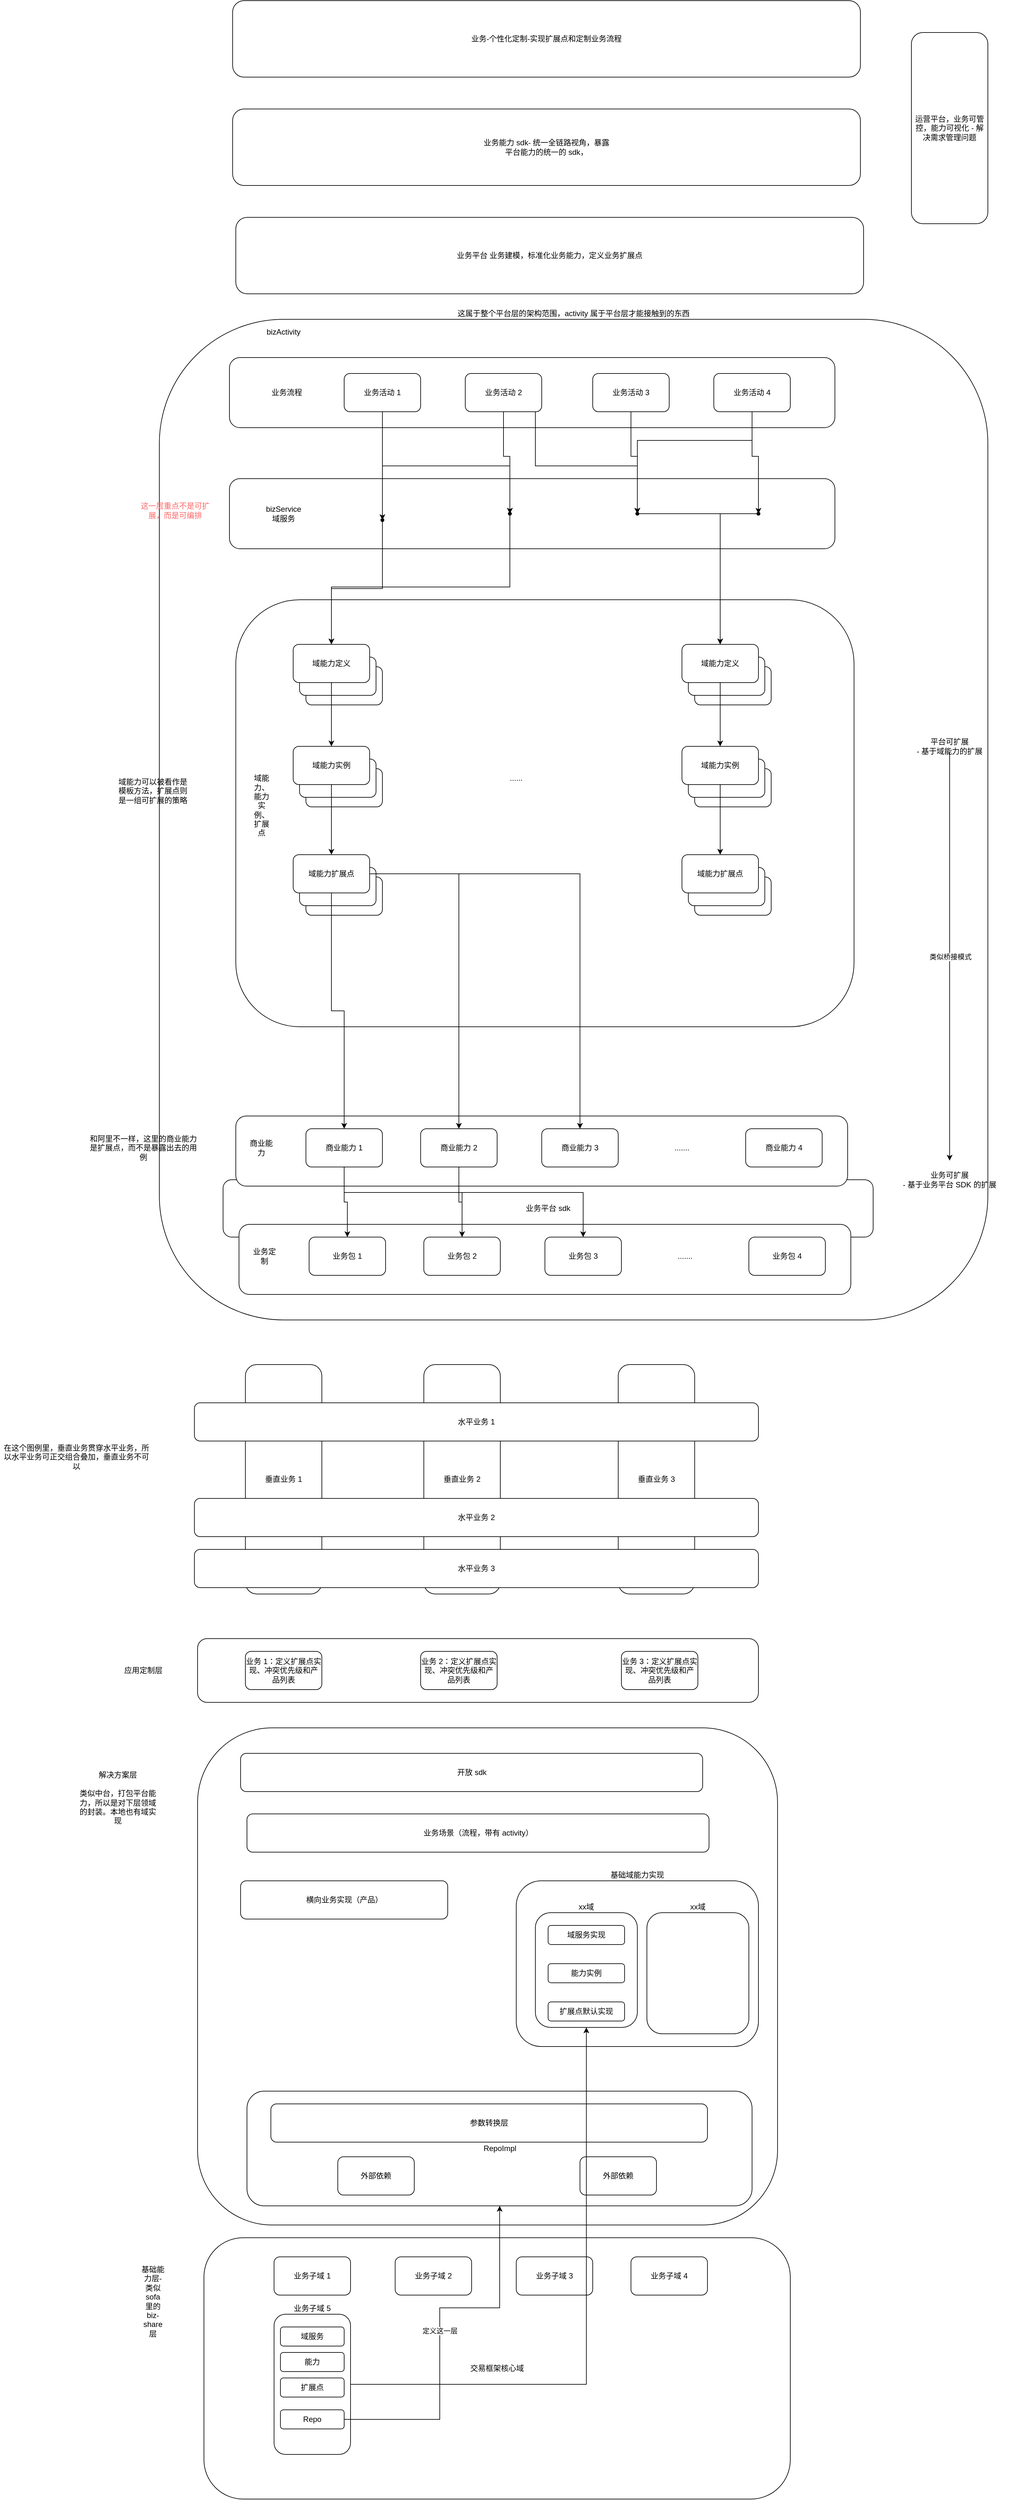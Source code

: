 <mxfile version="14.6.13" type="device"><diagram id="iOoYE9FvszOWMsHQ85ZO" name="第 1 页"><mxGraphModel dx="1773" dy="1811" grid="1" gridSize="10" guides="1" tooltips="1" connect="1" arrows="1" fold="1" page="1" pageScale="1" pageWidth="827" pageHeight="1169" math="0" shadow="0"><root><mxCell id="0"/><mxCell id="1" parent="0"/><mxCell id="0L-fKzSfylcfUSo5l3PR-1" value="这属于整个平台层的架构范围，activity 属于平台层才能接触到的东西" style="rounded=1;whiteSpace=wrap;html=1;labelPosition=center;verticalLabelPosition=top;align=center;verticalAlign=bottom;" vertex="1" parent="1"><mxGeometry x="40" y="40" width="1300" height="1570" as="geometry"/></mxCell><mxCell id="IghsfkEFYW7rdTRSDfG4-76" value="业务平台 sdk" style="rounded=1;whiteSpace=wrap;html=1;" parent="1" vertex="1"><mxGeometry x="140" y="1390" width="1020" height="90" as="geometry"/></mxCell><mxCell id="zpr2UBj27IxwWdiUY0uQ-1" value="" style="rounded=1;whiteSpace=wrap;html=1;" parent="1" vertex="1"><mxGeometry x="150" y="100" width="950" height="110" as="geometry"/></mxCell><mxCell id="zpr2UBj27IxwWdiUY0uQ-2" value="业务活动 1" style="rounded=1;whiteSpace=wrap;html=1;" parent="1" vertex="1"><mxGeometry x="330" y="125" width="120" height="60" as="geometry"/></mxCell><mxCell id="zpr2UBj27IxwWdiUY0uQ-3" value="业务活动 4" style="rounded=1;whiteSpace=wrap;html=1;" parent="1" vertex="1"><mxGeometry x="910" y="125" width="120" height="60" as="geometry"/></mxCell><mxCell id="zpr2UBj27IxwWdiUY0uQ-4" value="业务活动 3" style="rounded=1;whiteSpace=wrap;html=1;" parent="1" vertex="1"><mxGeometry x="720" y="125" width="120" height="60" as="geometry"/></mxCell><mxCell id="zpr2UBj27IxwWdiUY0uQ-5" value="业务活动 2" style="rounded=1;whiteSpace=wrap;html=1;" parent="1" vertex="1"><mxGeometry x="520" y="125" width="120" height="60" as="geometry"/></mxCell><mxCell id="zpr2UBj27IxwWdiUY0uQ-6" value="业务流程" style="text;html=1;strokeColor=none;fillColor=none;align=center;verticalAlign=middle;whiteSpace=wrap;rounded=0;" parent="1" vertex="1"><mxGeometry x="180" y="145" width="120" height="20" as="geometry"/></mxCell><mxCell id="zpr2UBj27IxwWdiUY0uQ-7" value="bizActivity" style="text;html=1;strokeColor=none;fillColor=none;align=center;verticalAlign=middle;whiteSpace=wrap;rounded=0;" parent="1" vertex="1"><mxGeometry x="200" y="50" width="70" height="20" as="geometry"/></mxCell><mxCell id="IghsfkEFYW7rdTRSDfG4-1" value="" style="rounded=1;whiteSpace=wrap;html=1;" parent="1" vertex="1"><mxGeometry x="160" y="480" width="970" height="670" as="geometry"/></mxCell><mxCell id="IghsfkEFYW7rdTRSDfG4-2" value="" style="rounded=1;whiteSpace=wrap;html=1;" parent="1" vertex="1"><mxGeometry x="150" y="290" width="950" height="110" as="geometry"/></mxCell><mxCell id="IghsfkEFYW7rdTRSDfG4-3" value="bizService 域服务" style="text;html=1;strokeColor=none;fillColor=none;align=center;verticalAlign=middle;whiteSpace=wrap;rounded=0;" parent="1" vertex="1"><mxGeometry x="215" y="335" width="40" height="20" as="geometry"/></mxCell><mxCell id="IghsfkEFYW7rdTRSDfG4-57" style="edgeStyle=orthogonalEdgeStyle;rounded=0;orthogonalLoop=1;jettySize=auto;html=1;" parent="1" source="IghsfkEFYW7rdTRSDfG4-4" target="IghsfkEFYW7rdTRSDfG4-18" edge="1"><mxGeometry relative="1" as="geometry"/></mxCell><mxCell id="IghsfkEFYW7rdTRSDfG4-4" value="" style="shape=waypoint;sketch=0;size=6;pointerEvents=1;points=[];fillColor=none;resizable=0;rotatable=0;perimeter=centerPerimeter;snapToPoint=1;" parent="1" vertex="1"><mxGeometry x="370" y="335" width="40" height="40" as="geometry"/></mxCell><mxCell id="IghsfkEFYW7rdTRSDfG4-58" style="edgeStyle=orthogonalEdgeStyle;rounded=0;orthogonalLoop=1;jettySize=auto;html=1;entryX=0.5;entryY=0;entryDx=0;entryDy=0;" parent="1" source="IghsfkEFYW7rdTRSDfG4-5" target="IghsfkEFYW7rdTRSDfG4-18" edge="1"><mxGeometry relative="1" as="geometry"><Array as="points"><mxPoint x="590" y="460"/><mxPoint x="310" y="460"/></Array></mxGeometry></mxCell><mxCell id="IghsfkEFYW7rdTRSDfG4-5" value="" style="shape=waypoint;sketch=0;size=6;pointerEvents=1;points=[];fillColor=none;resizable=0;rotatable=0;perimeter=centerPerimeter;snapToPoint=1;" parent="1" vertex="1"><mxGeometry x="570" y="325" width="40" height="40" as="geometry"/></mxCell><mxCell id="IghsfkEFYW7rdTRSDfG4-59" style="edgeStyle=orthogonalEdgeStyle;rounded=0;orthogonalLoop=1;jettySize=auto;html=1;" parent="1" source="IghsfkEFYW7rdTRSDfG4-6" target="IghsfkEFYW7rdTRSDfG4-39" edge="1"><mxGeometry relative="1" as="geometry"/></mxCell><mxCell id="IghsfkEFYW7rdTRSDfG4-6" value="" style="shape=waypoint;sketch=0;size=6;pointerEvents=1;points=[];fillColor=none;resizable=0;rotatable=0;perimeter=centerPerimeter;snapToPoint=1;" parent="1" vertex="1"><mxGeometry x="770" y="325" width="40" height="40" as="geometry"/></mxCell><mxCell id="IghsfkEFYW7rdTRSDfG4-60" style="edgeStyle=orthogonalEdgeStyle;rounded=0;orthogonalLoop=1;jettySize=auto;html=1;" parent="1" source="IghsfkEFYW7rdTRSDfG4-7" target="IghsfkEFYW7rdTRSDfG4-39" edge="1"><mxGeometry relative="1" as="geometry"><Array as="points"><mxPoint x="920" y="345"/></Array></mxGeometry></mxCell><mxCell id="IghsfkEFYW7rdTRSDfG4-7" value="" style="shape=waypoint;sketch=0;size=6;pointerEvents=1;points=[];fillColor=none;resizable=0;rotatable=0;perimeter=centerPerimeter;snapToPoint=1;" parent="1" vertex="1"><mxGeometry x="960" y="325" width="40" height="40" as="geometry"/></mxCell><mxCell id="IghsfkEFYW7rdTRSDfG4-10" style="edgeStyle=orthogonalEdgeStyle;rounded=0;orthogonalLoop=1;jettySize=auto;html=1;" parent="1" source="zpr2UBj27IxwWdiUY0uQ-5" target="IghsfkEFYW7rdTRSDfG4-5" edge="1"><mxGeometry relative="1" as="geometry"/></mxCell><mxCell id="IghsfkEFYW7rdTRSDfG4-9" style="edgeStyle=orthogonalEdgeStyle;rounded=0;orthogonalLoop=1;jettySize=auto;html=1;entryX=0.45;entryY=0.35;entryDx=0;entryDy=0;entryPerimeter=0;" parent="1" source="zpr2UBj27IxwWdiUY0uQ-2" target="IghsfkEFYW7rdTRSDfG4-5" edge="1"><mxGeometry relative="1" as="geometry"><Array as="points"><mxPoint x="390" y="270"/><mxPoint x="590" y="270"/></Array></mxGeometry></mxCell><mxCell id="IghsfkEFYW7rdTRSDfG4-8" style="edgeStyle=orthogonalEdgeStyle;rounded=0;orthogonalLoop=1;jettySize=auto;html=1;entryX=0.525;entryY=0.375;entryDx=0;entryDy=0;entryPerimeter=0;" parent="1" source="zpr2UBj27IxwWdiUY0uQ-2" target="IghsfkEFYW7rdTRSDfG4-4" edge="1"><mxGeometry relative="1" as="geometry"/></mxCell><mxCell id="IghsfkEFYW7rdTRSDfG4-12" style="edgeStyle=orthogonalEdgeStyle;rounded=0;orthogonalLoop=1;jettySize=auto;html=1;entryX=0.6;entryY=0.475;entryDx=0;entryDy=0;entryPerimeter=0;" parent="1" source="zpr2UBj27IxwWdiUY0uQ-4" target="IghsfkEFYW7rdTRSDfG4-6" edge="1"><mxGeometry relative="1" as="geometry"/></mxCell><mxCell id="IghsfkEFYW7rdTRSDfG4-13" style="edgeStyle=orthogonalEdgeStyle;rounded=0;orthogonalLoop=1;jettySize=auto;html=1;" parent="1" source="zpr2UBj27IxwWdiUY0uQ-3" target="IghsfkEFYW7rdTRSDfG4-6" edge="1"><mxGeometry relative="1" as="geometry"><Array as="points"><mxPoint x="970" y="230"/><mxPoint x="790" y="230"/></Array></mxGeometry></mxCell><mxCell id="IghsfkEFYW7rdTRSDfG4-15" style="edgeStyle=orthogonalEdgeStyle;rounded=0;orthogonalLoop=1;jettySize=auto;html=1;entryX=0.575;entryY=0.35;entryDx=0;entryDy=0;entryPerimeter=0;" parent="1" source="zpr2UBj27IxwWdiUY0uQ-3" target="IghsfkEFYW7rdTRSDfG4-7" edge="1"><mxGeometry relative="1" as="geometry"/></mxCell><mxCell id="IghsfkEFYW7rdTRSDfG4-11" style="edgeStyle=orthogonalEdgeStyle;rounded=0;orthogonalLoop=1;jettySize=auto;html=1;entryX=0.5;entryY=0.625;entryDx=0;entryDy=0;entryPerimeter=0;" parent="1" source="zpr2UBj27IxwWdiUY0uQ-5" target="IghsfkEFYW7rdTRSDfG4-6" edge="1"><mxGeometry relative="1" as="geometry"><Array as="points"><mxPoint x="630" y="270"/><mxPoint x="790" y="270"/></Array></mxGeometry></mxCell><mxCell id="IghsfkEFYW7rdTRSDfG4-16" value="" style="rounded=1;whiteSpace=wrap;html=1;" parent="1" vertex="1"><mxGeometry x="270" y="585" width="120" height="60" as="geometry"/></mxCell><mxCell id="IghsfkEFYW7rdTRSDfG4-17" value="" style="rounded=1;whiteSpace=wrap;html=1;" parent="1" vertex="1"><mxGeometry x="260" y="570" width="120" height="60" as="geometry"/></mxCell><mxCell id="IghsfkEFYW7rdTRSDfG4-34" style="edgeStyle=orthogonalEdgeStyle;rounded=0;orthogonalLoop=1;jettySize=auto;html=1;" parent="1" source="IghsfkEFYW7rdTRSDfG4-18" target="IghsfkEFYW7rdTRSDfG4-21" edge="1"><mxGeometry relative="1" as="geometry"/></mxCell><mxCell id="IghsfkEFYW7rdTRSDfG4-18" value="域能力定义" style="rounded=1;whiteSpace=wrap;html=1;" parent="1" vertex="1"><mxGeometry x="250" y="550" width="120" height="60" as="geometry"/></mxCell><mxCell id="IghsfkEFYW7rdTRSDfG4-19" value="" style="rounded=1;whiteSpace=wrap;html=1;" parent="1" vertex="1"><mxGeometry x="270" y="745" width="120" height="60" as="geometry"/></mxCell><mxCell id="IghsfkEFYW7rdTRSDfG4-20" value="" style="rounded=1;whiteSpace=wrap;html=1;" parent="1" vertex="1"><mxGeometry x="260" y="730" width="120" height="60" as="geometry"/></mxCell><mxCell id="IghsfkEFYW7rdTRSDfG4-35" style="edgeStyle=orthogonalEdgeStyle;rounded=0;orthogonalLoop=1;jettySize=auto;html=1;" parent="1" source="IghsfkEFYW7rdTRSDfG4-21" target="IghsfkEFYW7rdTRSDfG4-24" edge="1"><mxGeometry relative="1" as="geometry"/></mxCell><mxCell id="IghsfkEFYW7rdTRSDfG4-21" value="域能力实例" style="rounded=1;whiteSpace=wrap;html=1;" parent="1" vertex="1"><mxGeometry x="250" y="710" width="120" height="60" as="geometry"/></mxCell><mxCell id="IghsfkEFYW7rdTRSDfG4-22" value="" style="rounded=1;whiteSpace=wrap;html=1;" parent="1" vertex="1"><mxGeometry x="270" y="915" width="120" height="60" as="geometry"/></mxCell><mxCell id="IghsfkEFYW7rdTRSDfG4-23" value="" style="rounded=1;whiteSpace=wrap;html=1;" parent="1" vertex="1"><mxGeometry x="260" y="900" width="120" height="60" as="geometry"/></mxCell><mxCell id="IghsfkEFYW7rdTRSDfG4-24" value="域能力扩展点" style="rounded=1;whiteSpace=wrap;html=1;" parent="1" vertex="1"><mxGeometry x="250" y="880" width="120" height="60" as="geometry"/></mxCell><mxCell id="IghsfkEFYW7rdTRSDfG4-36" value="" style="rounded=1;whiteSpace=wrap;html=1;" parent="1" vertex="1"><mxGeometry x="880" y="585" width="120" height="60" as="geometry"/></mxCell><mxCell id="IghsfkEFYW7rdTRSDfG4-37" value="" style="rounded=1;whiteSpace=wrap;html=1;" parent="1" vertex="1"><mxGeometry x="870" y="570" width="120" height="60" as="geometry"/></mxCell><mxCell id="IghsfkEFYW7rdTRSDfG4-38" style="edgeStyle=orthogonalEdgeStyle;rounded=0;orthogonalLoop=1;jettySize=auto;html=1;" parent="1" source="IghsfkEFYW7rdTRSDfG4-39" target="IghsfkEFYW7rdTRSDfG4-43" edge="1"><mxGeometry relative="1" as="geometry"/></mxCell><mxCell id="IghsfkEFYW7rdTRSDfG4-39" value="域能力定义" style="rounded=1;whiteSpace=wrap;html=1;" parent="1" vertex="1"><mxGeometry x="860" y="550" width="120" height="60" as="geometry"/></mxCell><mxCell id="IghsfkEFYW7rdTRSDfG4-40" value="" style="rounded=1;whiteSpace=wrap;html=1;" parent="1" vertex="1"><mxGeometry x="880" y="745" width="120" height="60" as="geometry"/></mxCell><mxCell id="IghsfkEFYW7rdTRSDfG4-41" value="" style="rounded=1;whiteSpace=wrap;html=1;" parent="1" vertex="1"><mxGeometry x="870" y="730" width="120" height="60" as="geometry"/></mxCell><mxCell id="IghsfkEFYW7rdTRSDfG4-42" style="edgeStyle=orthogonalEdgeStyle;rounded=0;orthogonalLoop=1;jettySize=auto;html=1;" parent="1" source="IghsfkEFYW7rdTRSDfG4-43" target="IghsfkEFYW7rdTRSDfG4-46" edge="1"><mxGeometry relative="1" as="geometry"/></mxCell><mxCell id="IghsfkEFYW7rdTRSDfG4-43" value="域能力实例" style="rounded=1;whiteSpace=wrap;html=1;" parent="1" vertex="1"><mxGeometry x="860" y="710" width="120" height="60" as="geometry"/></mxCell><mxCell id="IghsfkEFYW7rdTRSDfG4-44" value="" style="rounded=1;whiteSpace=wrap;html=1;" parent="1" vertex="1"><mxGeometry x="880" y="915" width="120" height="60" as="geometry"/></mxCell><mxCell id="IghsfkEFYW7rdTRSDfG4-45" value="" style="rounded=1;whiteSpace=wrap;html=1;" parent="1" vertex="1"><mxGeometry x="870" y="900" width="120" height="60" as="geometry"/></mxCell><mxCell id="IghsfkEFYW7rdTRSDfG4-46" value="域能力扩展点" style="rounded=1;whiteSpace=wrap;html=1;" parent="1" vertex="1"><mxGeometry x="860" y="880" width="120" height="60" as="geometry"/></mxCell><mxCell id="IghsfkEFYW7rdTRSDfG4-78" value="类似桥接模式" style="edgeStyle=orthogonalEdgeStyle;rounded=0;orthogonalLoop=1;jettySize=auto;html=1;" parent="1" source="IghsfkEFYW7rdTRSDfG4-47" edge="1"><mxGeometry relative="1" as="geometry"><mxPoint x="1280" y="1360" as="targetPoint"/></mxGeometry></mxCell><mxCell id="IghsfkEFYW7rdTRSDfG4-47" value="平台可扩展&lt;br&gt;- 基于域能力的扩展" style="text;html=1;strokeColor=none;fillColor=none;align=center;verticalAlign=middle;whiteSpace=wrap;rounded=0;" parent="1" vertex="1"><mxGeometry x="1180" y="700" width="200" height="20" as="geometry"/></mxCell><mxCell id="IghsfkEFYW7rdTRSDfG4-48" value="......" style="text;html=1;strokeColor=none;fillColor=none;align=center;verticalAlign=middle;whiteSpace=wrap;rounded=0;" parent="1" vertex="1"><mxGeometry x="580" y="750" width="40" height="20" as="geometry"/></mxCell><mxCell id="IghsfkEFYW7rdTRSDfG4-49" value="" style="rounded=1;whiteSpace=wrap;html=1;" parent="1" vertex="1"><mxGeometry x="160" y="1290" width="960" height="110" as="geometry"/></mxCell><mxCell id="IghsfkEFYW7rdTRSDfG4-50" value="商业能力" style="text;html=1;strokeColor=none;fillColor=none;align=center;verticalAlign=middle;whiteSpace=wrap;rounded=0;" parent="1" vertex="1"><mxGeometry x="180" y="1330" width="40" height="20" as="geometry"/></mxCell><mxCell id="IghsfkEFYW7rdTRSDfG4-51" value="商业能力 1" style="rounded=1;whiteSpace=wrap;html=1;" parent="1" vertex="1"><mxGeometry x="270" y="1310" width="120" height="60" as="geometry"/></mxCell><mxCell id="IghsfkEFYW7rdTRSDfG4-73" style="edgeStyle=orthogonalEdgeStyle;rounded=0;orthogonalLoop=1;jettySize=auto;html=1;" parent="1" source="IghsfkEFYW7rdTRSDfG4-52" target="IghsfkEFYW7rdTRSDfG4-67" edge="1"><mxGeometry relative="1" as="geometry"/></mxCell><mxCell id="IghsfkEFYW7rdTRSDfG4-52" value="商业能力 2" style="rounded=1;whiteSpace=wrap;html=1;" parent="1" vertex="1"><mxGeometry x="450" y="1310" width="120" height="60" as="geometry"/></mxCell><mxCell id="IghsfkEFYW7rdTRSDfG4-53" value="商业能力 3" style="rounded=1;whiteSpace=wrap;html=1;" parent="1" vertex="1"><mxGeometry x="640" y="1310" width="120" height="60" as="geometry"/></mxCell><mxCell id="IghsfkEFYW7rdTRSDfG4-54" value="商业能力 4" style="rounded=1;whiteSpace=wrap;html=1;" parent="1" vertex="1"><mxGeometry x="960" y="1310" width="120" height="60" as="geometry"/></mxCell><mxCell id="IghsfkEFYW7rdTRSDfG4-55" value="......." style="text;html=1;strokeColor=none;fillColor=none;align=center;verticalAlign=middle;whiteSpace=wrap;rounded=0;" parent="1" vertex="1"><mxGeometry x="840" y="1330" width="40" height="20" as="geometry"/></mxCell><mxCell id="IghsfkEFYW7rdTRSDfG4-56" value="域能力、能力实例、扩展点" style="text;html=1;strokeColor=none;fillColor=none;align=center;verticalAlign=middle;whiteSpace=wrap;rounded=0;" parent="1" vertex="1"><mxGeometry x="197.5" y="600" width="5" height="405" as="geometry"/></mxCell><mxCell id="IghsfkEFYW7rdTRSDfG4-64" value="" style="rounded=1;whiteSpace=wrap;html=1;" parent="1" vertex="1"><mxGeometry x="165" y="1460" width="960" height="110" as="geometry"/></mxCell><mxCell id="IghsfkEFYW7rdTRSDfG4-65" value="业务定制" style="text;html=1;strokeColor=none;fillColor=none;align=center;verticalAlign=middle;whiteSpace=wrap;rounded=0;" parent="1" vertex="1"><mxGeometry x="185" y="1500" width="40" height="20" as="geometry"/></mxCell><mxCell id="IghsfkEFYW7rdTRSDfG4-66" value="业务包 1" style="rounded=1;whiteSpace=wrap;html=1;" parent="1" vertex="1"><mxGeometry x="275" y="1480" width="120" height="60" as="geometry"/></mxCell><mxCell id="IghsfkEFYW7rdTRSDfG4-67" value="业务包 2" style="rounded=1;whiteSpace=wrap;html=1;" parent="1" vertex="1"><mxGeometry x="455" y="1480" width="120" height="60" as="geometry"/></mxCell><mxCell id="IghsfkEFYW7rdTRSDfG4-68" value="业务包 3" style="rounded=1;whiteSpace=wrap;html=1;" parent="1" vertex="1"><mxGeometry x="645" y="1480" width="120" height="60" as="geometry"/></mxCell><mxCell id="IghsfkEFYW7rdTRSDfG4-69" value="业务包 4" style="rounded=1;whiteSpace=wrap;html=1;" parent="1" vertex="1"><mxGeometry x="965" y="1480" width="120" height="60" as="geometry"/></mxCell><mxCell id="IghsfkEFYW7rdTRSDfG4-70" value="......." style="text;html=1;strokeColor=none;fillColor=none;align=center;verticalAlign=middle;whiteSpace=wrap;rounded=0;" parent="1" vertex="1"><mxGeometry x="845" y="1500" width="40" height="20" as="geometry"/></mxCell><mxCell id="IghsfkEFYW7rdTRSDfG4-77" value="业务可扩展&lt;br&gt;- 基于业务平台 SDK 的扩展" style="text;html=1;strokeColor=none;fillColor=none;align=center;verticalAlign=middle;whiteSpace=wrap;rounded=0;" parent="1" vertex="1"><mxGeometry x="1180" y="1380" width="200" height="20" as="geometry"/></mxCell><mxCell id="IghsfkEFYW7rdTRSDfG4-72" style="edgeStyle=orthogonalEdgeStyle;rounded=0;orthogonalLoop=1;jettySize=auto;html=1;" parent="1" source="IghsfkEFYW7rdTRSDfG4-51" target="IghsfkEFYW7rdTRSDfG4-67" edge="1"><mxGeometry relative="1" as="geometry"><Array as="points"><mxPoint x="330" y="1410"/><mxPoint x="515" y="1410"/></Array></mxGeometry></mxCell><mxCell id="IghsfkEFYW7rdTRSDfG4-71" style="edgeStyle=orthogonalEdgeStyle;rounded=0;orthogonalLoop=1;jettySize=auto;html=1;" parent="1" source="IghsfkEFYW7rdTRSDfG4-51" target="IghsfkEFYW7rdTRSDfG4-66" edge="1"><mxGeometry relative="1" as="geometry"/></mxCell><mxCell id="IghsfkEFYW7rdTRSDfG4-74" style="edgeStyle=orthogonalEdgeStyle;rounded=0;orthogonalLoop=1;jettySize=auto;html=1;" parent="1" source="IghsfkEFYW7rdTRSDfG4-52" target="IghsfkEFYW7rdTRSDfG4-68" edge="1"><mxGeometry relative="1" as="geometry"><Array as="points"><mxPoint x="510" y="1410"/><mxPoint x="705" y="1410"/></Array></mxGeometry></mxCell><mxCell id="IghsfkEFYW7rdTRSDfG4-61" style="edgeStyle=orthogonalEdgeStyle;rounded=0;orthogonalLoop=1;jettySize=auto;html=1;" parent="1" source="IghsfkEFYW7rdTRSDfG4-24" target="IghsfkEFYW7rdTRSDfG4-51" edge="1"><mxGeometry relative="1" as="geometry"/></mxCell><mxCell id="IghsfkEFYW7rdTRSDfG4-62" style="edgeStyle=orthogonalEdgeStyle;rounded=0;orthogonalLoop=1;jettySize=auto;html=1;" parent="1" source="IghsfkEFYW7rdTRSDfG4-24" target="IghsfkEFYW7rdTRSDfG4-52" edge="1"><mxGeometry relative="1" as="geometry"/></mxCell><mxCell id="IghsfkEFYW7rdTRSDfG4-63" style="edgeStyle=orthogonalEdgeStyle;rounded=0;orthogonalLoop=1;jettySize=auto;html=1;" parent="1" source="IghsfkEFYW7rdTRSDfG4-24" target="IghsfkEFYW7rdTRSDfG4-53" edge="1"><mxGeometry relative="1" as="geometry"/></mxCell><mxCell id="IghsfkEFYW7rdTRSDfG4-79" value="业务-个性化定制-实现扩展点和定制业务流程" style="rounded=1;whiteSpace=wrap;html=1;" parent="1" vertex="1"><mxGeometry x="155" y="-460" width="985" height="120" as="geometry"/></mxCell><mxCell id="IghsfkEFYW7rdTRSDfG4-80" value="业务能力 sdk- 统一全链路视角，暴露&lt;br&gt;平台能力的统一的 sdk，" style="rounded=1;whiteSpace=wrap;html=1;" parent="1" vertex="1"><mxGeometry x="155" y="-290" width="985" height="120" as="geometry"/></mxCell><mxCell id="IghsfkEFYW7rdTRSDfG4-81" value="业务平台 业务建模，标准化业务能力，定义业务扩展点" style="rounded=1;whiteSpace=wrap;html=1;" parent="1" vertex="1"><mxGeometry x="160" y="-120" width="985" height="120" as="geometry"/></mxCell><mxCell id="IghsfkEFYW7rdTRSDfG4-82" value="运营平台，业务可管控，能力可视化 - 解决需求管理问题" style="rounded=1;whiteSpace=wrap;html=1;" parent="1" vertex="1"><mxGeometry x="1220" y="-410" width="120" height="300" as="geometry"/></mxCell><mxCell id="q5ML89DOl13p6pmYZc0X-1" value="垂直业务 1" style="rounded=1;whiteSpace=wrap;html=1;" parent="1" vertex="1"><mxGeometry x="175" y="1680" width="120" height="360" as="geometry"/></mxCell><mxCell id="q5ML89DOl13p6pmYZc0X-3" value="垂直业务 2" style="rounded=1;whiteSpace=wrap;html=1;" parent="1" vertex="1"><mxGeometry x="455" y="1680" width="120" height="360" as="geometry"/></mxCell><mxCell id="q5ML89DOl13p6pmYZc0X-4" value="垂直业务 3" style="rounded=1;whiteSpace=wrap;html=1;" parent="1" vertex="1"><mxGeometry x="760" y="1680" width="120" height="360" as="geometry"/></mxCell><mxCell id="q5ML89DOl13p6pmYZc0X-5" value="水平业务 1" style="rounded=1;whiteSpace=wrap;html=1;" parent="1" vertex="1"><mxGeometry x="95" y="1740" width="885" height="60" as="geometry"/></mxCell><mxCell id="q5ML89DOl13p6pmYZc0X-6" value="水平业务 2" style="rounded=1;whiteSpace=wrap;html=1;" parent="1" vertex="1"><mxGeometry x="95" y="1890" width="885" height="60" as="geometry"/></mxCell><mxCell id="q5ML89DOl13p6pmYZc0X-7" value="水平业务 3" style="rounded=1;whiteSpace=wrap;html=1;" parent="1" vertex="1"><mxGeometry x="95" y="1970" width="885" height="60" as="geometry"/></mxCell><mxCell id="q5ML89DOl13p6pmYZc0X-8" value="" style="rounded=1;whiteSpace=wrap;html=1;" parent="1" vertex="1"><mxGeometry x="100" y="2110" width="880" height="100" as="geometry"/></mxCell><mxCell id="q5ML89DOl13p6pmYZc0X-9" value="业务 1：定义扩展点实现、冲突优先级和产品列表" style="rounded=1;whiteSpace=wrap;html=1;" parent="1" vertex="1"><mxGeometry x="175" y="2130" width="120" height="60" as="geometry"/></mxCell><mxCell id="q5ML89DOl13p6pmYZc0X-12" value="应用定制层" style="text;html=1;strokeColor=none;fillColor=none;align=center;verticalAlign=middle;whiteSpace=wrap;rounded=0;" parent="1" vertex="1"><mxGeometry x="-20" y="2150" width="70" height="20" as="geometry"/></mxCell><mxCell id="q5ML89DOl13p6pmYZc0X-13" value="" style="rounded=1;whiteSpace=wrap;html=1;" parent="1" vertex="1"><mxGeometry x="100" y="2250" width="910" height="780" as="geometry"/></mxCell><mxCell id="q5ML89DOl13p6pmYZc0X-15" value="业务场景（流程，带有 activity）" style="rounded=1;whiteSpace=wrap;html=1;" parent="1" vertex="1"><mxGeometry x="177.5" y="2385" width="725" height="60" as="geometry"/></mxCell><mxCell id="q5ML89DOl13p6pmYZc0X-16" value="横向业务实现（产品）" style="rounded=1;whiteSpace=wrap;html=1;" parent="1" vertex="1"><mxGeometry x="167.5" y="2490" width="325" height="60" as="geometry"/></mxCell><mxCell id="q5ML89DOl13p6pmYZc0X-17" value="基础域能力实现" style="rounded=1;whiteSpace=wrap;html=1;labelPosition=center;verticalLabelPosition=top;align=center;verticalAlign=bottom;" parent="1" vertex="1"><mxGeometry x="600" y="2490" width="380" height="260" as="geometry"/></mxCell><mxCell id="q5ML89DOl13p6pmYZc0X-18" value="在这个图例里，垂直业务贯穿水平业务，所以水平业务可正交组合叠加，垂直业务不可以" style="text;html=1;strokeColor=none;fillColor=none;align=center;verticalAlign=middle;whiteSpace=wrap;rounded=0;" parent="1" vertex="1"><mxGeometry x="-210" y="1780" width="240" height="90" as="geometry"/></mxCell><mxCell id="q5ML89DOl13p6pmYZc0X-20" value="交易框架核心域" style="rounded=1;whiteSpace=wrap;html=1;" parent="1" vertex="1"><mxGeometry x="110" y="3050" width="920" height="410" as="geometry"/></mxCell><mxCell id="q5ML89DOl13p6pmYZc0X-21" value="解决方案层&lt;br&gt;&lt;br&gt;类似中台，打包平台能力，所以是对下层领域的封装。本地也有域实现" style="text;html=1;strokeColor=none;fillColor=none;align=center;verticalAlign=middle;whiteSpace=wrap;rounded=0;" parent="1" vertex="1"><mxGeometry x="-90" y="2350" width="130" height="20" as="geometry"/></mxCell><mxCell id="q5ML89DOl13p6pmYZc0X-22" value="业务子域 1" style="rounded=1;whiteSpace=wrap;html=1;" parent="1" vertex="1"><mxGeometry x="220" y="3080" width="120" height="60" as="geometry"/></mxCell><mxCell id="q5ML89DOl13p6pmYZc0X-23" value="业务子域 2" style="rounded=1;whiteSpace=wrap;html=1;" parent="1" vertex="1"><mxGeometry x="410" y="3080" width="120" height="60" as="geometry"/></mxCell><mxCell id="q5ML89DOl13p6pmYZc0X-24" value="业务子域 3" style="rounded=1;whiteSpace=wrap;html=1;" parent="1" vertex="1"><mxGeometry x="600" y="3080" width="120" height="60" as="geometry"/></mxCell><mxCell id="q5ML89DOl13p6pmYZc0X-25" value="业务子域 4" style="rounded=1;whiteSpace=wrap;html=1;" parent="1" vertex="1"><mxGeometry x="780" y="3080" width="120" height="60" as="geometry"/></mxCell><mxCell id="q5ML89DOl13p6pmYZc0X-26" value="业务子域 5" style="rounded=1;whiteSpace=wrap;html=1;labelPosition=center;verticalLabelPosition=top;align=center;verticalAlign=bottom;" parent="1" vertex="1"><mxGeometry x="220" y="3170" width="120" height="220" as="geometry"/></mxCell><mxCell id="q5ML89DOl13p6pmYZc0X-27" value="基础能力层-类似 sofa 里的 biz-share 层" style="text;html=1;strokeColor=none;fillColor=none;align=center;verticalAlign=middle;whiteSpace=wrap;rounded=0;" parent="1" vertex="1"><mxGeometry x="10" y="3140" width="40" height="20" as="geometry"/></mxCell><mxCell id="q5ML89DOl13p6pmYZc0X-28" value="&lt;font color=&quot;#ff6666&quot;&gt;这一层重点不是可扩展，而是可编排&lt;/font&gt;" style="text;html=1;strokeColor=none;fillColor=none;align=center;verticalAlign=middle;whiteSpace=wrap;rounded=0;" parent="1" vertex="1"><mxGeometry x="10" y="330" width="110" height="20" as="geometry"/></mxCell><mxCell id="q5ML89DOl13p6pmYZc0X-29" value="域能力可以被看作是模板方法，扩展点则是一组可扩展的策略" style="text;html=1;strokeColor=none;fillColor=none;align=center;verticalAlign=middle;whiteSpace=wrap;rounded=0;" parent="1" vertex="1"><mxGeometry x="-30" y="770" width="120" height="20" as="geometry"/></mxCell><mxCell id="q5ML89DOl13p6pmYZc0X-30" value="业务 2：定义扩展点实现、冲突优先级和产品列表" style="rounded=1;whiteSpace=wrap;html=1;" parent="1" vertex="1"><mxGeometry x="450" y="2130" width="120" height="60" as="geometry"/></mxCell><mxCell id="q5ML89DOl13p6pmYZc0X-31" value="业务 3：定义扩展点实现、冲突优先级和产品列表" style="rounded=1;whiteSpace=wrap;html=1;" parent="1" vertex="1"><mxGeometry x="765" y="2130" width="120" height="60" as="geometry"/></mxCell><mxCell id="q5ML89DOl13p6pmYZc0X-32" value="开放 sdk" style="rounded=1;whiteSpace=wrap;html=1;" parent="1" vertex="1"><mxGeometry x="167.5" y="2290" width="725" height="60" as="geometry"/></mxCell><mxCell id="q5ML89DOl13p6pmYZc0X-33" value="xx域" style="rounded=1;whiteSpace=wrap;html=1;labelPosition=center;verticalLabelPosition=top;align=center;verticalAlign=bottom;" parent="1" vertex="1"><mxGeometry x="630" y="2540" width="160" height="180" as="geometry"/></mxCell><mxCell id="q5ML89DOl13p6pmYZc0X-34" value="域服务实现" style="rounded=1;whiteSpace=wrap;html=1;" parent="1" vertex="1"><mxGeometry x="650" y="2560" width="120" height="30" as="geometry"/></mxCell><mxCell id="q5ML89DOl13p6pmYZc0X-35" value="能力实例" style="rounded=1;whiteSpace=wrap;html=1;" parent="1" vertex="1"><mxGeometry x="650" y="2620" width="120" height="30" as="geometry"/></mxCell><mxCell id="q5ML89DOl13p6pmYZc0X-36" value="扩展点默认实现" style="rounded=1;whiteSpace=wrap;html=1;" parent="1" vertex="1"><mxGeometry x="650" y="2680" width="120" height="30" as="geometry"/></mxCell><mxCell id="q5ML89DOl13p6pmYZc0X-37" value="RepoImpl" style="rounded=1;whiteSpace=wrap;html=1;" parent="1" vertex="1"><mxGeometry x="177.5" y="2820" width="792.5" height="180" as="geometry"/></mxCell><mxCell id="q5ML89DOl13p6pmYZc0X-38" value="参数转换层" style="rounded=1;whiteSpace=wrap;html=1;" parent="1" vertex="1"><mxGeometry x="215" y="2840" width="685" height="60" as="geometry"/></mxCell><mxCell id="q5ML89DOl13p6pmYZc0X-39" value="外部依赖" style="rounded=1;whiteSpace=wrap;html=1;" parent="1" vertex="1"><mxGeometry x="320" y="2923" width="120" height="60" as="geometry"/></mxCell><mxCell id="q5ML89DOl13p6pmYZc0X-40" value="外部依赖" style="rounded=1;whiteSpace=wrap;html=1;" parent="1" vertex="1"><mxGeometry x="700" y="2923" width="120" height="60" as="geometry"/></mxCell><mxCell id="q5ML89DOl13p6pmYZc0X-41" value="xx域" style="rounded=1;whiteSpace=wrap;html=1;labelPosition=center;verticalLabelPosition=top;align=center;verticalAlign=bottom;" parent="1" vertex="1"><mxGeometry x="805" y="2540" width="160" height="190" as="geometry"/></mxCell><mxCell id="q5ML89DOl13p6pmYZc0X-43" value="域服务" style="rounded=1;whiteSpace=wrap;html=1;" parent="1" vertex="1"><mxGeometry x="230" y="3190" width="100" height="30" as="geometry"/></mxCell><mxCell id="q5ML89DOl13p6pmYZc0X-44" value="能力" style="rounded=1;whiteSpace=wrap;html=1;" parent="1" vertex="1"><mxGeometry x="230" y="3230" width="100" height="30" as="geometry"/></mxCell><mxCell id="q5ML89DOl13p6pmYZc0X-45" value="扩展点" style="rounded=1;whiteSpace=wrap;html=1;" parent="1" vertex="1"><mxGeometry x="230" y="3270" width="100" height="30" as="geometry"/></mxCell><mxCell id="q5ML89DOl13p6pmYZc0X-49" value="定义这一层" style="edgeStyle=orthogonalEdgeStyle;rounded=0;orthogonalLoop=1;jettySize=auto;html=1;" parent="1" source="q5ML89DOl13p6pmYZc0X-46" target="q5ML89DOl13p6pmYZc0X-37" edge="1"><mxGeometry relative="1" as="geometry"><Array as="points"><mxPoint x="480" y="3335"/><mxPoint x="480" y="3160"/><mxPoint x="574" y="3160"/></Array></mxGeometry></mxCell><mxCell id="q5ML89DOl13p6pmYZc0X-46" value="Repo" style="rounded=1;whiteSpace=wrap;html=1;" parent="1" vertex="1"><mxGeometry x="230" y="3320" width="100" height="30" as="geometry"/></mxCell><mxCell id="q5ML89DOl13p6pmYZc0X-47" style="edgeStyle=orthogonalEdgeStyle;rounded=0;orthogonalLoop=1;jettySize=auto;html=1;entryX=0.5;entryY=1;entryDx=0;entryDy=0;" parent="1" source="q5ML89DOl13p6pmYZc0X-26" target="q5ML89DOl13p6pmYZc0X-33" edge="1"><mxGeometry relative="1" as="geometry"/></mxCell><mxCell id="0L-fKzSfylcfUSo5l3PR-2" value="和阿里不一样，这里的商业能力是扩展点，而不是暴露出去的用例" style="text;html=1;strokeColor=none;fillColor=none;align=center;verticalAlign=middle;whiteSpace=wrap;rounded=0;" vertex="1" parent="1"><mxGeometry x="-70" y="1330" width="170" height="20" as="geometry"/></mxCell></root></mxGraphModel></diagram></mxfile>